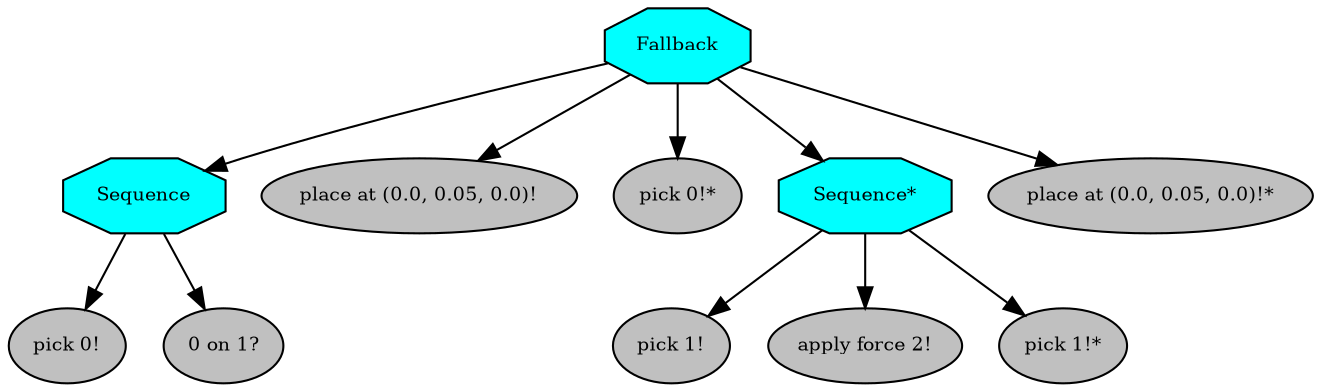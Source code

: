 digraph pastafarianism {
ordering=out;
graph [fontname="times-roman"];
node [fontname="times-roman"];
edge [fontname="times-roman"];
Fallback [fillcolor=cyan, fontcolor=black, fontsize=9, label=Fallback, shape=octagon, style=filled];
Sequence [fillcolor=cyan, fontcolor=black, fontsize=9, label=Sequence, shape=octagon, style=filled];
Fallback -> Sequence;
"pick 0!" [fillcolor=gray, fontcolor=black, fontsize=9, label="pick 0!", shape=ellipse, style=filled];
Sequence -> "pick 0!";
"0 on 1?" [fillcolor=gray, fontcolor=black, fontsize=9, label="0 on 1?", shape=ellipse, style=filled];
Sequence -> "0 on 1?";
"place at (0.0, 0.05, 0.0)!" [fillcolor=gray, fontcolor=black, fontsize=9, label="place at (0.0, 0.05, 0.0)!", shape=ellipse, style=filled];
Fallback -> "place at (0.0, 0.05, 0.0)!";
"pick 0!*" [fillcolor=gray, fontcolor=black, fontsize=9, label="pick 0!*", shape=ellipse, style=filled];
Fallback -> "pick 0!*";
"Sequence*" [fillcolor=cyan, fontcolor=black, fontsize=9, label="Sequence*", shape=octagon, style=filled];
Fallback -> "Sequence*";
"pick 1!" [fillcolor=gray, fontcolor=black, fontsize=9, label="pick 1!", shape=ellipse, style=filled];
"Sequence*" -> "pick 1!";
"apply force 2!" [fillcolor=gray, fontcolor=black, fontsize=9, label="apply force 2!", shape=ellipse, style=filled];
"Sequence*" -> "apply force 2!";
"pick 1!*" [fillcolor=gray, fontcolor=black, fontsize=9, label="pick 1!*", shape=ellipse, style=filled];
"Sequence*" -> "pick 1!*";
"place at (0.0, 0.05, 0.0)!*" [fillcolor=gray, fontcolor=black, fontsize=9, label="place at (0.0, 0.05, 0.0)!*", shape=ellipse, style=filled];
Fallback -> "place at (0.0, 0.05, 0.0)!*";
}
